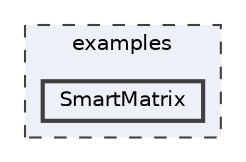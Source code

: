 digraph "/home/runner/work/FastLED/FastLED/examples/SmartMatrix"
{
 // INTERACTIVE_SVG=YES
 // LATEX_PDF_SIZE
  bgcolor="transparent";
  edge [fontname=Helvetica,fontsize=10,labelfontname=Helvetica,labelfontsize=10];
  node [fontname=Helvetica,fontsize=10,shape=box,height=0.2,width=0.4];
  compound=true
  subgraph clusterdir_d28a4824dc47e487b107a5db32ef43c4 {
    graph [ bgcolor="#edf0f7", pencolor="grey25", label="examples", fontname=Helvetica,fontsize=10 style="filled,dashed", URL="dir_d28a4824dc47e487b107a5db32ef43c4.html",tooltip=""]
  dir_1bdc26e3376ec64d7901d7f7d36b78fc [label="SmartMatrix", fillcolor="#edf0f7", color="grey25", style="filled,bold", URL="dir_1bdc26e3376ec64d7901d7f7d36b78fc.html",tooltip=""];
  }
}
